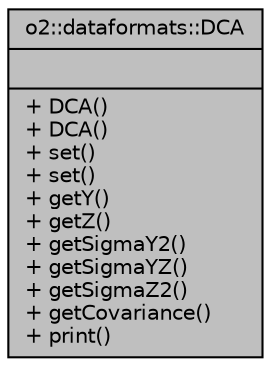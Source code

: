 digraph "o2::dataformats::DCA"
{
 // INTERACTIVE_SVG=YES
  bgcolor="transparent";
  edge [fontname="Helvetica",fontsize="10",labelfontname="Helvetica",labelfontsize="10"];
  node [fontname="Helvetica",fontsize="10",shape=record];
  Node1 [label="{o2::dataformats::DCA\n||+ DCA()\l+ DCA()\l+ set()\l+ set()\l+ getY()\l+ getZ()\l+ getSigmaY2()\l+ getSigmaYZ()\l+ getSigmaZ2()\l+ getCovariance()\l+ print()\l}",height=0.2,width=0.4,color="black", fillcolor="grey75", style="filled", fontcolor="black"];
}
